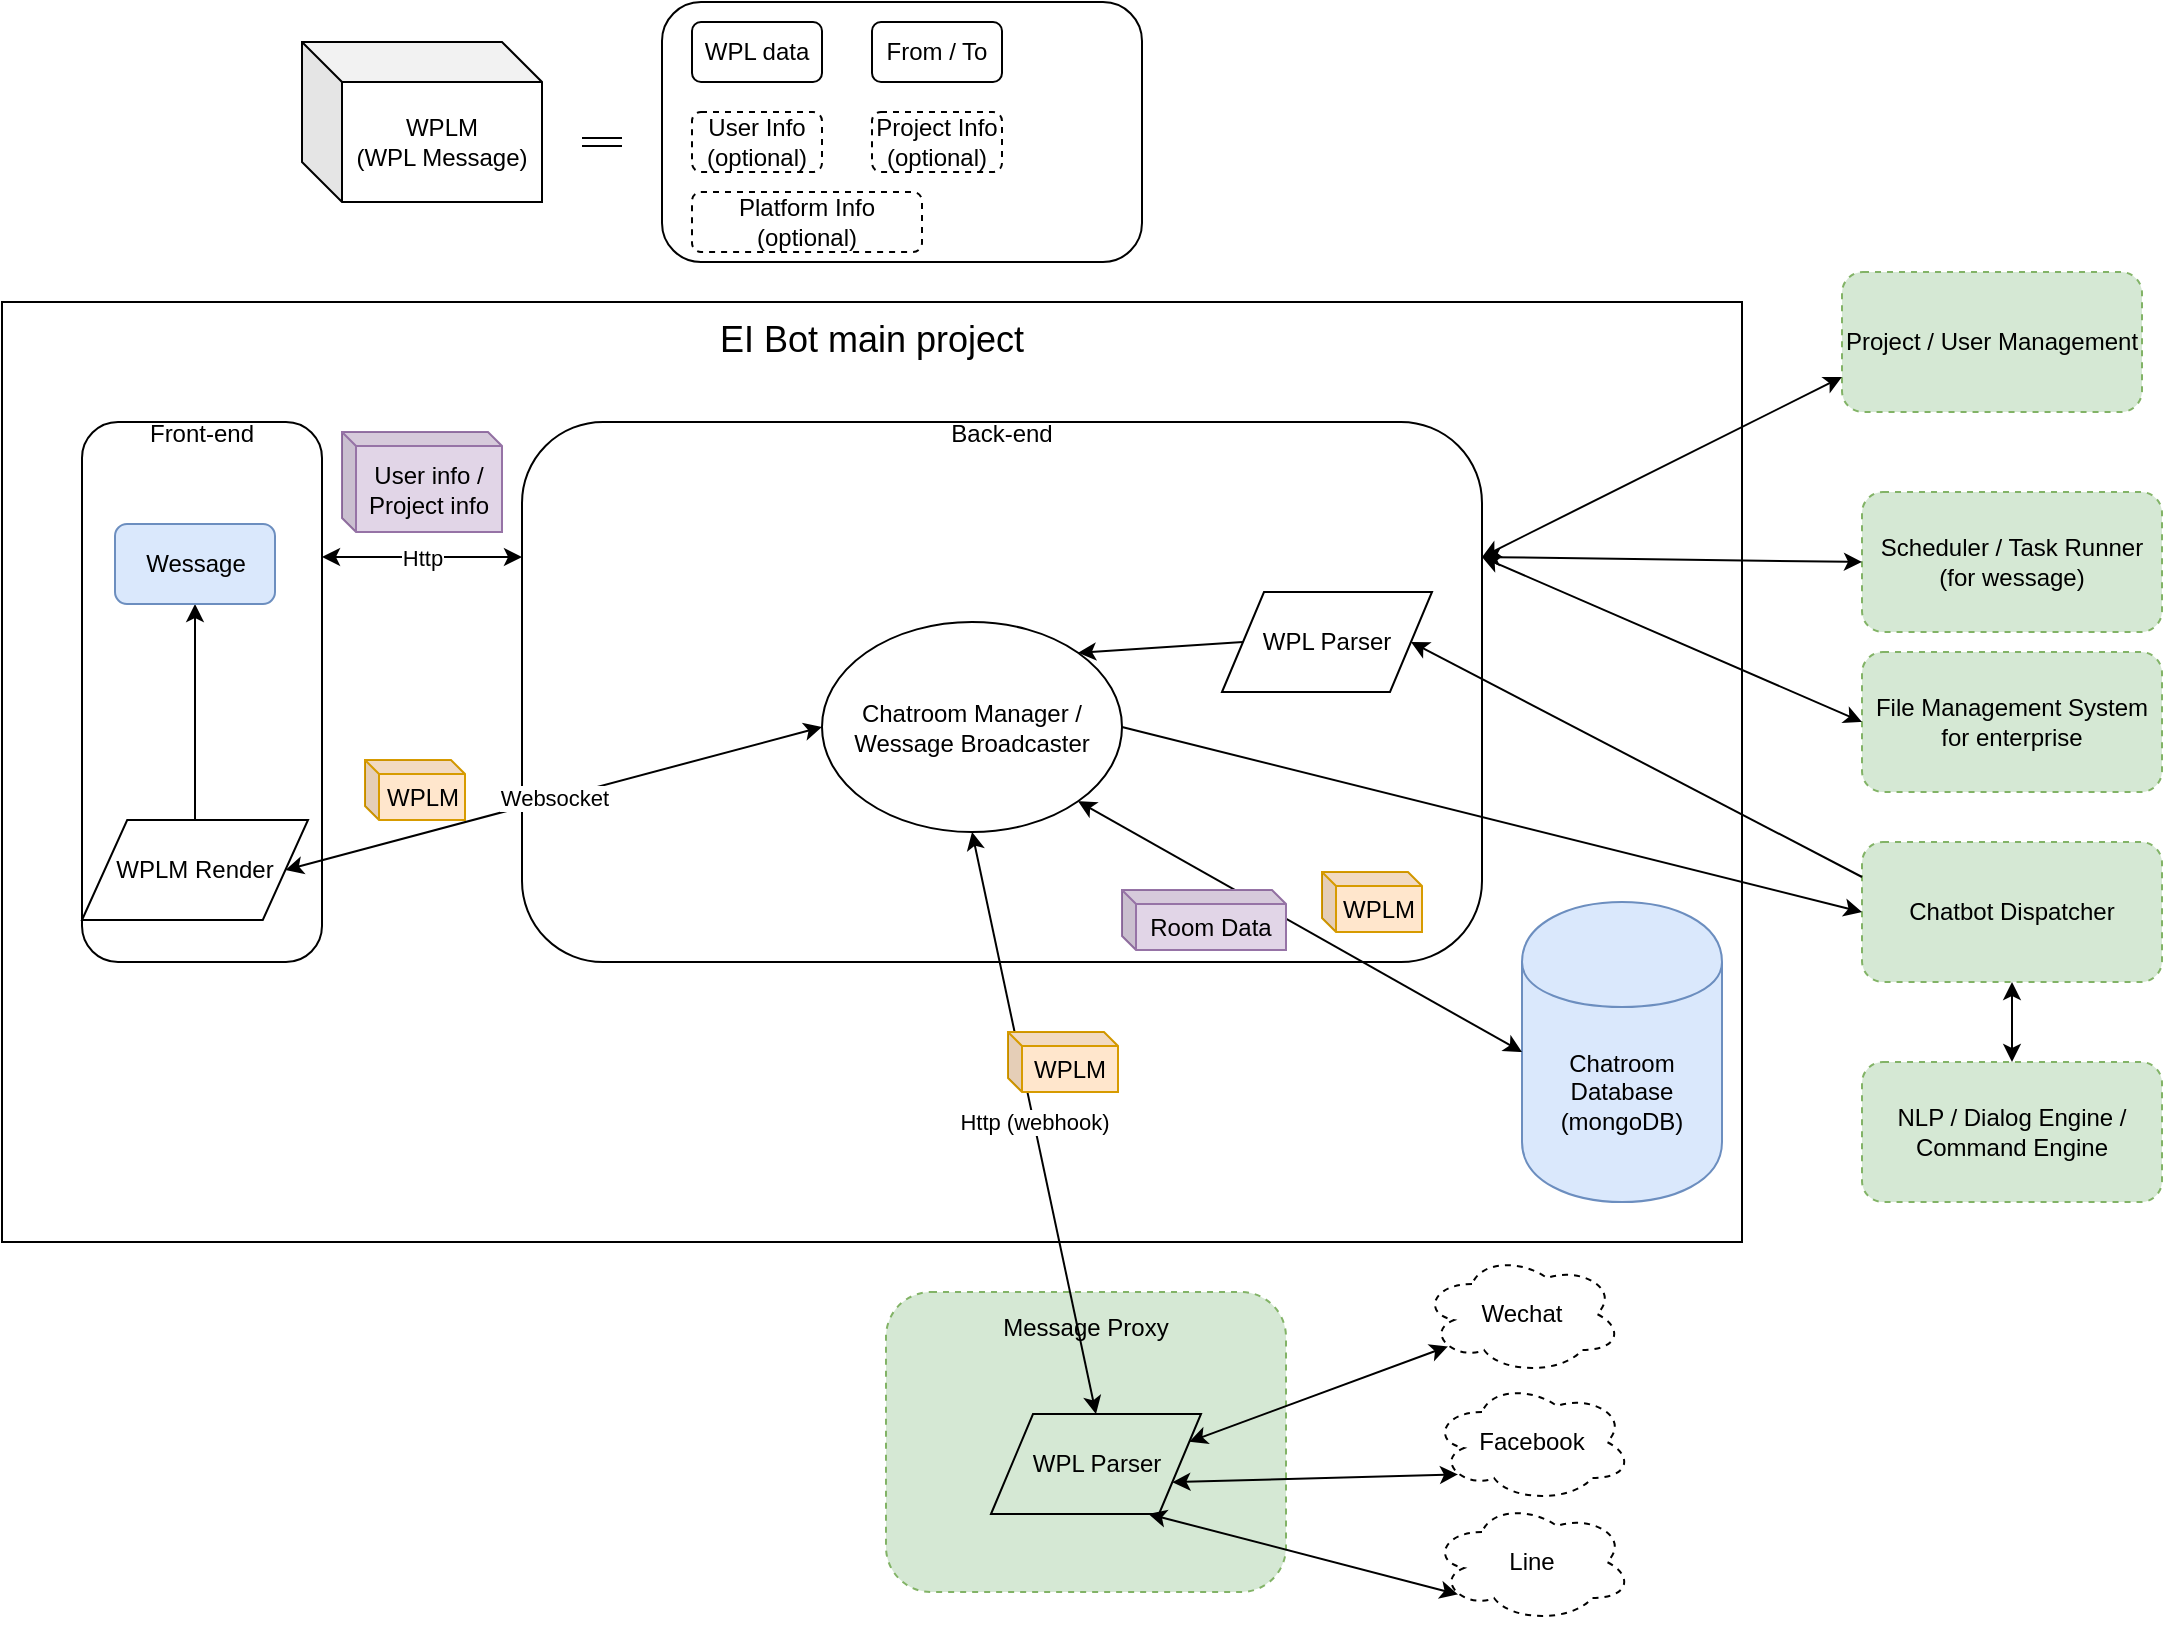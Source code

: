 <mxfile version="10.6.1" type="github"><diagram id="dV8X5NK_n6pwrdnQcXCx" name="Page-1"><mxGraphModel dx="1836" dy="1084" grid="1" gridSize="10" guides="1" tooltips="1" connect="1" arrows="1" fold="1" page="1" pageScale="1" pageWidth="1169" pageHeight="827" math="0" shadow="0"><root><mxCell id="0"/><mxCell id="1" parent="0"/><mxCell id="7PiWUJBz4IiZLpDk-yet-1" value="&lt;font style=&quot;font-size: 18px&quot;&gt;EI Bot main project&lt;br&gt;&lt;br&gt;&lt;br&gt;&lt;br&gt;&lt;br&gt;&lt;br&gt;&lt;br&gt;&lt;br&gt;&lt;br&gt;&lt;br&gt;&lt;br&gt;&lt;br&gt;&lt;br&gt;&lt;br&gt;&lt;br&gt;&lt;br&gt;&lt;br&gt;&lt;br&gt;&lt;br&gt;&lt;br&gt;&lt;br&gt;&lt;/font&gt;" style="rounded=0;whiteSpace=wrap;html=1;fillColor=none;" vertex="1" parent="1"><mxGeometry x="25" y="164" width="870" height="470" as="geometry"/></mxCell><mxCell id="7PiWUJBz4IiZLpDk-yet-3" value="Front-end&lt;br&gt;&lt;br&gt;&lt;br&gt;&lt;br&gt;&lt;br&gt;&lt;br&gt;&lt;br&gt;&lt;br&gt;&lt;br&gt;&lt;br&gt;&lt;br&gt;&lt;br&gt;&lt;br&gt;&lt;br&gt;&lt;br&gt;&lt;br&gt;&lt;br&gt;&lt;br&gt;&lt;br&gt;" style="rounded=1;whiteSpace=wrap;html=1;fillColor=none;" vertex="1" parent="1"><mxGeometry x="65" y="224" width="120" height="270" as="geometry"/></mxCell><mxCell id="xO52WqcfEWfslr_U7u06-2" value="Chatroom&lt;br&gt;Database&lt;br&gt;(mongoDB)&lt;br&gt;" style="shape=cylinder;whiteSpace=wrap;html=1;boundedLbl=1;backgroundOutline=1;fillColor=#dae8fc;strokeColor=#6c8ebf;" parent="1" vertex="1"><mxGeometry x="785" y="464" width="100" height="150" as="geometry"/></mxCell><mxCell id="7PiWUJBz4IiZLpDk-yet-4" value="Back-end&lt;br&gt;&lt;br&gt;&lt;br&gt;&lt;br&gt;&lt;br&gt;&lt;br&gt;&lt;br&gt;&lt;br&gt;&lt;br&gt;&lt;br&gt;&lt;br&gt;&lt;br&gt;&lt;br&gt;&lt;br&gt;&lt;br&gt;&lt;br&gt;&lt;br&gt;&lt;br&gt;&lt;br&gt;" style="rounded=1;whiteSpace=wrap;html=1;fillColor=none;" vertex="1" parent="1"><mxGeometry x="285" y="224" width="480" height="270" as="geometry"/></mxCell><mxCell id="7PiWUJBz4IiZLpDk-yet-7" value="Project / User Management" style="rounded=1;whiteSpace=wrap;html=1;fillColor=#d5e8d4;dashed=1;strokeColor=#82b366;" vertex="1" parent="1"><mxGeometry x="945" y="149" width="150" height="70" as="geometry"/></mxCell><mxCell id="7PiWUJBz4IiZLpDk-yet-9" value="Websocket&lt;br&gt;" style="endArrow=classic;startArrow=classic;html=1;entryX=0;entryY=0.5;entryDx=0;entryDy=0;exitX=1;exitY=0.5;exitDx=0;exitDy=0;" edge="1" parent="1" source="7PiWUJBz4IiZLpDk-yet-35" target="7PiWUJBz4IiZLpDk-yet-25"><mxGeometry width="50" height="50" relative="1" as="geometry"><mxPoint x="185" y="427" as="sourcePoint"/><mxPoint x="245" y="634" as="targetPoint"/></mxGeometry></mxCell><mxCell id="7PiWUJBz4IiZLpDk-yet-10" value="Http&lt;br&gt;" style="endArrow=classic;startArrow=classic;html=1;entryX=0;entryY=0.25;entryDx=0;entryDy=0;exitX=1;exitY=0.25;exitDx=0;exitDy=0;" edge="1" parent="1" source="7PiWUJBz4IiZLpDk-yet-3" target="7PiWUJBz4IiZLpDk-yet-4"><mxGeometry width="50" height="50" relative="1" as="geometry"><mxPoint x="185" y="384" as="sourcePoint"/><mxPoint x="365" y="384" as="targetPoint"/></mxGeometry></mxCell><mxCell id="7PiWUJBz4IiZLpDk-yet-12" value="" style="endArrow=classic;startArrow=classic;html=1;entryX=0;entryY=0.75;entryDx=0;entryDy=0;exitX=1;exitY=0.25;exitDx=0;exitDy=0;" edge="1" parent="1" source="7PiWUJBz4IiZLpDk-yet-4" target="7PiWUJBz4IiZLpDk-yet-7"><mxGeometry width="50" height="50" relative="1" as="geometry"><mxPoint x="425" y="414" as="sourcePoint"/><mxPoint x="465" y="374" as="targetPoint"/></mxGeometry></mxCell><mxCell id="7PiWUJBz4IiZLpDk-yet-13" value="Scheduler / Task Runner&lt;br&gt;(for wessage)&lt;br&gt;" style="rounded=1;whiteSpace=wrap;html=1;fillColor=#d5e8d4;dashed=1;strokeColor=#82b366;" vertex="1" parent="1"><mxGeometry x="955" y="259" width="150" height="70" as="geometry"/></mxCell><mxCell id="7PiWUJBz4IiZLpDk-yet-14" value="" style="endArrow=classic;startArrow=classic;html=1;entryX=0;entryY=0.5;entryDx=0;entryDy=0;exitX=1;exitY=0.25;exitDx=0;exitDy=0;" edge="1" parent="1" source="7PiWUJBz4IiZLpDk-yet-4" target="7PiWUJBz4IiZLpDk-yet-13"><mxGeometry width="50" height="50" relative="1" as="geometry"><mxPoint x="475" y="459" as="sourcePoint"/><mxPoint x="632" y="217" as="targetPoint"/></mxGeometry></mxCell><mxCell id="7PiWUJBz4IiZLpDk-yet-15" value="Chatbot Dispatcher" style="rounded=1;whiteSpace=wrap;html=1;fillColor=#d5e8d4;dashed=1;strokeColor=#82b366;" vertex="1" parent="1"><mxGeometry x="955" y="434" width="150" height="70" as="geometry"/></mxCell><mxCell id="7PiWUJBz4IiZLpDk-yet-17" value="WPL Parser&lt;br&gt;" style="shape=parallelogram;perimeter=parallelogramPerimeter;whiteSpace=wrap;html=1;fillColor=none;" vertex="1" parent="1"><mxGeometry x="635" y="309" width="105" height="50" as="geometry"/></mxCell><mxCell id="7PiWUJBz4IiZLpDk-yet-20" value="WPLM" style="shape=cube;whiteSpace=wrap;html=1;boundedLbl=1;backgroundOutline=1;darkOpacity=0.05;darkOpacity2=0.1;fillColor=#ffe6cc;size=7;strokeColor=#d79b00;" vertex="1" parent="1"><mxGeometry x="206.5" y="393" width="50" height="30" as="geometry"/></mxCell><mxCell id="7PiWUJBz4IiZLpDk-yet-21" value="User info / Project info" style="shape=cube;whiteSpace=wrap;html=1;boundedLbl=1;backgroundOutline=1;darkOpacity=0.05;darkOpacity2=0.1;fillColor=#e1d5e7;size=7;strokeColor=#9673a6;" vertex="1" parent="1"><mxGeometry x="195" y="229" width="80" height="50" as="geometry"/></mxCell><mxCell id="7PiWUJBz4IiZLpDk-yet-22" value="File Management System for enterprise&lt;br&gt;" style="rounded=1;whiteSpace=wrap;html=1;fillColor=#d5e8d4;dashed=1;strokeColor=#82b366;" vertex="1" parent="1"><mxGeometry x="955" y="339" width="150" height="70" as="geometry"/></mxCell><mxCell id="7PiWUJBz4IiZLpDk-yet-23" value="" style="endArrow=classic;startArrow=classic;html=1;entryX=0;entryY=0.5;entryDx=0;entryDy=0;exitX=1;exitY=0.25;exitDx=0;exitDy=0;" edge="1" parent="1" source="7PiWUJBz4IiZLpDk-yet-4" target="7PiWUJBz4IiZLpDk-yet-22"><mxGeometry width="50" height="50" relative="1" as="geometry"><mxPoint x="775" y="392" as="sourcePoint"/><mxPoint x="965" y="304" as="targetPoint"/></mxGeometry></mxCell><mxCell id="7PiWUJBz4IiZLpDk-yet-24" value="" style="endArrow=classic;html=1;entryX=0;entryY=0.5;entryDx=0;entryDy=0;exitX=1;exitY=0.5;exitDx=0;exitDy=0;" edge="1" parent="1" source="7PiWUJBz4IiZLpDk-yet-25" target="7PiWUJBz4IiZLpDk-yet-15"><mxGeometry width="50" height="50" relative="1" as="geometry"><mxPoint x="595" y="744" as="sourcePoint"/><mxPoint x="645" y="694" as="targetPoint"/></mxGeometry></mxCell><mxCell id="7PiWUJBz4IiZLpDk-yet-25" value="Chatroom&amp;nbsp;Manager / Wessage Broadcaster" style="ellipse;whiteSpace=wrap;html=1;fillColor=none;" vertex="1" parent="1"><mxGeometry x="435" y="324" width="150" height="105" as="geometry"/></mxCell><mxCell id="7PiWUJBz4IiZLpDk-yet-27" value="" style="endArrow=classic;html=1;entryX=1;entryY=0.5;entryDx=0;entryDy=0;exitX=0;exitY=0.25;exitDx=0;exitDy=0;" edge="1" parent="1" source="7PiWUJBz4IiZLpDk-yet-15" target="7PiWUJBz4IiZLpDk-yet-17"><mxGeometry width="50" height="50" relative="1" as="geometry"><mxPoint x="45" y="704" as="sourcePoint"/><mxPoint x="95" y="654" as="targetPoint"/></mxGeometry></mxCell><mxCell id="7PiWUJBz4IiZLpDk-yet-28" value="" style="endArrow=classic;html=1;entryX=1;entryY=0;entryDx=0;entryDy=0;exitX=0;exitY=0.5;exitDx=0;exitDy=0;" edge="1" parent="1" source="7PiWUJBz4IiZLpDk-yet-17" target="7PiWUJBz4IiZLpDk-yet-25"><mxGeometry width="50" height="50" relative="1" as="geometry"><mxPoint x="195" y="614" as="sourcePoint"/><mxPoint x="245" y="564" as="targetPoint"/></mxGeometry></mxCell><mxCell id="7PiWUJBz4IiZLpDk-yet-29" value="Message Proxy&lt;br&gt;&lt;br&gt;&lt;br&gt;&lt;br&gt;&lt;br&gt;&lt;br&gt;&lt;br&gt;&lt;br&gt;&lt;br&gt;" style="rounded=1;whiteSpace=wrap;html=1;fillColor=#d5e8d4;dashed=1;strokeColor=#82b366;" vertex="1" parent="1"><mxGeometry x="467" y="659" width="200" height="150" as="geometry"/></mxCell><mxCell id="7PiWUJBz4IiZLpDk-yet-30" value="Http (webhook)&lt;br&gt;" style="endArrow=classic;startArrow=classic;html=1;entryX=0.5;entryY=1;entryDx=0;entryDy=0;exitX=0.5;exitY=0;exitDx=0;exitDy=0;" edge="1" parent="1" source="7PiWUJBz4IiZLpDk-yet-58" target="7PiWUJBz4IiZLpDk-yet-25"><mxGeometry width="50" height="50" relative="1" as="geometry"><mxPoint x="195" y="392" as="sourcePoint"/><mxPoint x="295" y="392" as="targetPoint"/></mxGeometry></mxCell><mxCell id="7PiWUJBz4IiZLpDk-yet-31" value="" style="endArrow=classic;startArrow=classic;html=1;entryX=0;entryY=0.5;entryDx=0;entryDy=0;exitX=1;exitY=1;exitDx=0;exitDy=0;" edge="1" parent="1" source="7PiWUJBz4IiZLpDk-yet-25" target="xO52WqcfEWfslr_U7u06-2"><mxGeometry width="50" height="50" relative="1" as="geometry"><mxPoint x="195" y="844" as="sourcePoint"/><mxPoint x="245" y="794" as="targetPoint"/></mxGeometry></mxCell><mxCell id="7PiWUJBz4IiZLpDk-yet-32" value="WPLM" style="shape=cube;whiteSpace=wrap;html=1;boundedLbl=1;backgroundOutline=1;darkOpacity=0.05;darkOpacity2=0.1;fillColor=#ffe6cc;size=7;strokeColor=#d79b00;" vertex="1" parent="1"><mxGeometry x="528" y="529" width="55" height="30" as="geometry"/></mxCell><mxCell id="7PiWUJBz4IiZLpDk-yet-33" value="NLP / Dialog Engine / Command Engine" style="rounded=1;whiteSpace=wrap;html=1;fillColor=#d5e8d4;dashed=1;strokeColor=#82b366;" vertex="1" parent="1"><mxGeometry x="955" y="544" width="150" height="70" as="geometry"/></mxCell><mxCell id="7PiWUJBz4IiZLpDk-yet-35" value="WPLM Render&lt;br&gt;" style="shape=parallelogram;perimeter=parallelogramPerimeter;whiteSpace=wrap;html=1;fillColor=none;" vertex="1" parent="1"><mxGeometry x="65" y="423" width="113" height="50" as="geometry"/></mxCell><mxCell id="7PiWUJBz4IiZLpDk-yet-36" value="WPLM&lt;br&gt;(WPL Message)" style="shape=cube;whiteSpace=wrap;html=1;boundedLbl=1;backgroundOutline=1;darkOpacity=0.05;darkOpacity2=0.1;fillColor=none;" vertex="1" parent="1"><mxGeometry x="175" y="34" width="120" height="80" as="geometry"/></mxCell><mxCell id="7PiWUJBz4IiZLpDk-yet-37" value="" style="shape=link;html=1;" edge="1" parent="1"><mxGeometry width="50" height="50" relative="1" as="geometry"><mxPoint x="315" y="84" as="sourcePoint"/><mxPoint x="335" y="84" as="targetPoint"/></mxGeometry></mxCell><mxCell id="7PiWUJBz4IiZLpDk-yet-39" value="" style="rounded=1;whiteSpace=wrap;html=1;fillColor=none;" vertex="1" parent="1"><mxGeometry x="355" y="14" width="240" height="130" as="geometry"/></mxCell><mxCell id="7PiWUJBz4IiZLpDk-yet-41" value="WPL data" style="rounded=1;whiteSpace=wrap;html=1;fillColor=none;" vertex="1" parent="1"><mxGeometry x="370" y="24" width="65" height="30" as="geometry"/></mxCell><mxCell id="7PiWUJBz4IiZLpDk-yet-42" value="From / To" style="rounded=1;whiteSpace=wrap;html=1;fillColor=none;" vertex="1" parent="1"><mxGeometry x="460" y="24" width="65" height="30" as="geometry"/></mxCell><mxCell id="7PiWUJBz4IiZLpDk-yet-43" value="User Info (optional)" style="rounded=1;whiteSpace=wrap;html=1;fillColor=none;dashed=1;" vertex="1" parent="1"><mxGeometry x="370" y="69" width="65" height="30" as="geometry"/></mxCell><mxCell id="7PiWUJBz4IiZLpDk-yet-44" value="Project Info (optional)" style="rounded=1;whiteSpace=wrap;html=1;fillColor=none;dashed=1;" vertex="1" parent="1"><mxGeometry x="460" y="69" width="65" height="30" as="geometry"/></mxCell><mxCell id="7PiWUJBz4IiZLpDk-yet-45" value="Platform Info (optional)" style="rounded=1;whiteSpace=wrap;html=1;fillColor=none;dashed=1;" vertex="1" parent="1"><mxGeometry x="370" y="109" width="115" height="30" as="geometry"/></mxCell><mxCell id="7PiWUJBz4IiZLpDk-yet-46" value="Line" style="ellipse;shape=cloud;whiteSpace=wrap;html=1;rounded=1;dashed=1;" vertex="1" parent="1"><mxGeometry x="740" y="764" width="100" height="60" as="geometry"/></mxCell><mxCell id="7PiWUJBz4IiZLpDk-yet-47" value="Facebook" style="ellipse;shape=cloud;whiteSpace=wrap;html=1;rounded=1;dashed=1;" vertex="1" parent="1"><mxGeometry x="740" y="704" width="100" height="60" as="geometry"/></mxCell><mxCell id="7PiWUJBz4IiZLpDk-yet-48" value="Wechat" style="ellipse;shape=cloud;whiteSpace=wrap;html=1;rounded=1;dashed=1;" vertex="1" parent="1"><mxGeometry x="735" y="640" width="100" height="60" as="geometry"/></mxCell><mxCell id="7PiWUJBz4IiZLpDk-yet-49" value="" style="endArrow=classic;startArrow=classic;html=1;entryX=0.75;entryY=1;entryDx=0;entryDy=0;exitX=0.13;exitY=0.77;exitDx=0;exitDy=0;exitPerimeter=0;" edge="1" parent="1" source="7PiWUJBz4IiZLpDk-yet-46" target="7PiWUJBz4IiZLpDk-yet-58"><mxGeometry width="50" height="50" relative="1" as="geometry"><mxPoint x="385" y="944" as="sourcePoint"/><mxPoint x="435" y="894" as="targetPoint"/></mxGeometry></mxCell><mxCell id="7PiWUJBz4IiZLpDk-yet-50" value="" style="endArrow=classic;startArrow=classic;html=1;entryX=1;entryY=0.75;entryDx=0;entryDy=0;exitX=0.13;exitY=0.77;exitDx=0;exitDy=0;exitPerimeter=0;" edge="1" parent="1" source="7PiWUJBz4IiZLpDk-yet-47" target="7PiWUJBz4IiZLpDk-yet-58"><mxGeometry width="50" height="50" relative="1" as="geometry"><mxPoint x="498" y="966" as="sourcePoint"/><mxPoint x="560" y="874" as="targetPoint"/></mxGeometry></mxCell><mxCell id="7PiWUJBz4IiZLpDk-yet-51" value="" style="endArrow=classic;startArrow=classic;html=1;entryX=1;entryY=0.25;entryDx=0;entryDy=0;exitX=0.13;exitY=0.77;exitDx=0;exitDy=0;exitPerimeter=0;" edge="1" parent="1" source="7PiWUJBz4IiZLpDk-yet-48" target="7PiWUJBz4IiZLpDk-yet-58"><mxGeometry width="50" height="50" relative="1" as="geometry"><mxPoint x="750" y="670" as="sourcePoint"/><mxPoint x="672" y="878" as="targetPoint"/></mxGeometry></mxCell><mxCell id="7PiWUJBz4IiZLpDk-yet-53" value="WPLM" style="shape=cube;whiteSpace=wrap;html=1;boundedLbl=1;backgroundOutline=1;darkOpacity=0.05;darkOpacity2=0.1;fillColor=#ffe6cc;size=7;strokeColor=#d79b00;" vertex="1" parent="1"><mxGeometry x="685" y="449" width="50" height="30" as="geometry"/></mxCell><mxCell id="7PiWUJBz4IiZLpDk-yet-54" value="Room Data&lt;br&gt;" style="shape=cube;whiteSpace=wrap;html=1;boundedLbl=1;backgroundOutline=1;darkOpacity=0.05;darkOpacity2=0.1;fillColor=#e1d5e7;size=7;strokeColor=#9673a6;" vertex="1" parent="1"><mxGeometry x="585" y="458" width="82" height="30" as="geometry"/></mxCell><mxCell id="7PiWUJBz4IiZLpDk-yet-55" value="" style="endArrow=classic;startArrow=classic;html=1;entryX=0.5;entryY=0;entryDx=0;entryDy=0;exitX=0.5;exitY=1;exitDx=0;exitDy=0;" edge="1" parent="1" source="7PiWUJBz4IiZLpDk-yet-15" target="7PiWUJBz4IiZLpDk-yet-33"><mxGeometry width="50" height="50" relative="1" as="geometry"><mxPoint x="1165" y="494" as="sourcePoint"/><mxPoint x="1215" y="444" as="targetPoint"/></mxGeometry></mxCell><mxCell id="7PiWUJBz4IiZLpDk-yet-56" value="" style="endArrow=classic;html=1;entryX=0.5;entryY=1;entryDx=0;entryDy=0;" edge="1" parent="1" source="7PiWUJBz4IiZLpDk-yet-35" target="7PiWUJBz4IiZLpDk-yet-57"><mxGeometry width="50" height="50" relative="1" as="geometry"><mxPoint x="85" y="604" as="sourcePoint"/><mxPoint x="126" y="394" as="targetPoint"/></mxGeometry></mxCell><mxCell id="7PiWUJBz4IiZLpDk-yet-57" value="Wessage" style="rounded=1;whiteSpace=wrap;html=1;fillColor=#dae8fc;strokeColor=#6c8ebf;" vertex="1" parent="1"><mxGeometry x="81.5" y="275" width="80" height="40" as="geometry"/></mxCell><mxCell id="7PiWUJBz4IiZLpDk-yet-58" value="WPL Parser&lt;br&gt;" style="shape=parallelogram;perimeter=parallelogramPerimeter;whiteSpace=wrap;html=1;fillColor=none;" vertex="1" parent="1"><mxGeometry x="519.5" y="720" width="105" height="50" as="geometry"/></mxCell></root></mxGraphModel></diagram></mxfile>